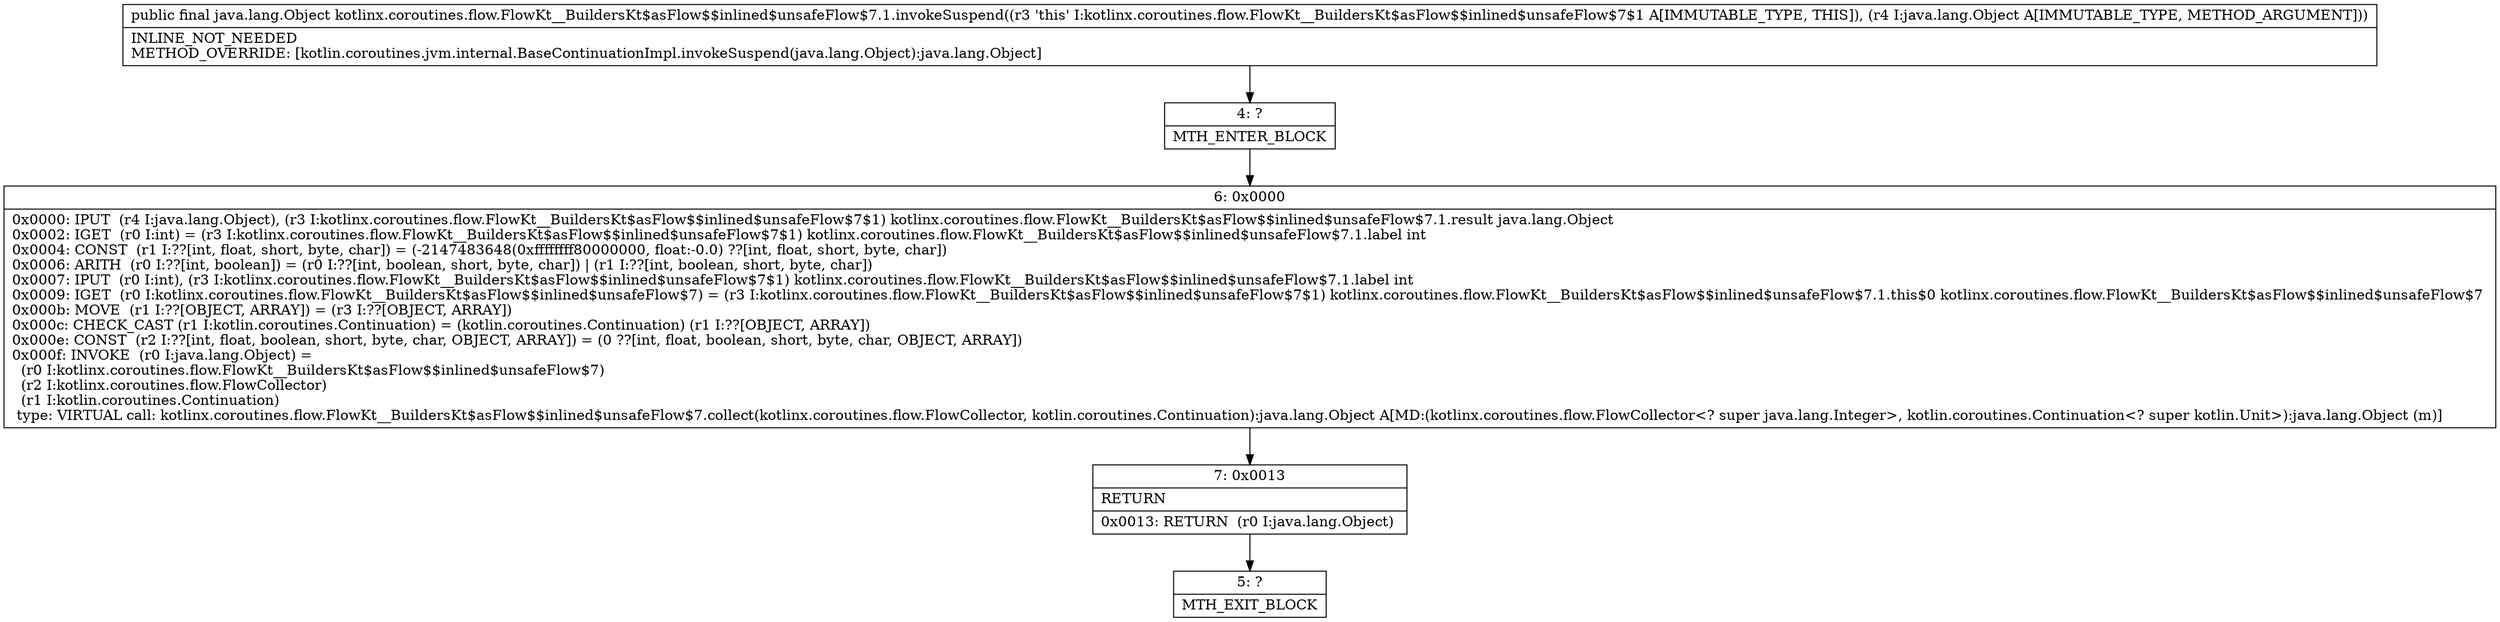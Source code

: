 digraph "CFG forkotlinx.coroutines.flow.FlowKt__BuildersKt$asFlow$$inlined$unsafeFlow$7.1.invokeSuspend(Ljava\/lang\/Object;)Ljava\/lang\/Object;" {
Node_4 [shape=record,label="{4\:\ ?|MTH_ENTER_BLOCK\l}"];
Node_6 [shape=record,label="{6\:\ 0x0000|0x0000: IPUT  (r4 I:java.lang.Object), (r3 I:kotlinx.coroutines.flow.FlowKt__BuildersKt$asFlow$$inlined$unsafeFlow$7$1) kotlinx.coroutines.flow.FlowKt__BuildersKt$asFlow$$inlined$unsafeFlow$7.1.result java.lang.Object \l0x0002: IGET  (r0 I:int) = (r3 I:kotlinx.coroutines.flow.FlowKt__BuildersKt$asFlow$$inlined$unsafeFlow$7$1) kotlinx.coroutines.flow.FlowKt__BuildersKt$asFlow$$inlined$unsafeFlow$7.1.label int \l0x0004: CONST  (r1 I:??[int, float, short, byte, char]) = (\-2147483648(0xffffffff80000000, float:\-0.0) ??[int, float, short, byte, char]) \l0x0006: ARITH  (r0 I:??[int, boolean]) = (r0 I:??[int, boolean, short, byte, char]) \| (r1 I:??[int, boolean, short, byte, char]) \l0x0007: IPUT  (r0 I:int), (r3 I:kotlinx.coroutines.flow.FlowKt__BuildersKt$asFlow$$inlined$unsafeFlow$7$1) kotlinx.coroutines.flow.FlowKt__BuildersKt$asFlow$$inlined$unsafeFlow$7.1.label int \l0x0009: IGET  (r0 I:kotlinx.coroutines.flow.FlowKt__BuildersKt$asFlow$$inlined$unsafeFlow$7) = (r3 I:kotlinx.coroutines.flow.FlowKt__BuildersKt$asFlow$$inlined$unsafeFlow$7$1) kotlinx.coroutines.flow.FlowKt__BuildersKt$asFlow$$inlined$unsafeFlow$7.1.this$0 kotlinx.coroutines.flow.FlowKt__BuildersKt$asFlow$$inlined$unsafeFlow$7 \l0x000b: MOVE  (r1 I:??[OBJECT, ARRAY]) = (r3 I:??[OBJECT, ARRAY]) \l0x000c: CHECK_CAST (r1 I:kotlin.coroutines.Continuation) = (kotlin.coroutines.Continuation) (r1 I:??[OBJECT, ARRAY]) \l0x000e: CONST  (r2 I:??[int, float, boolean, short, byte, char, OBJECT, ARRAY]) = (0 ??[int, float, boolean, short, byte, char, OBJECT, ARRAY]) \l0x000f: INVOKE  (r0 I:java.lang.Object) = \l  (r0 I:kotlinx.coroutines.flow.FlowKt__BuildersKt$asFlow$$inlined$unsafeFlow$7)\l  (r2 I:kotlinx.coroutines.flow.FlowCollector)\l  (r1 I:kotlin.coroutines.Continuation)\l type: VIRTUAL call: kotlinx.coroutines.flow.FlowKt__BuildersKt$asFlow$$inlined$unsafeFlow$7.collect(kotlinx.coroutines.flow.FlowCollector, kotlin.coroutines.Continuation):java.lang.Object A[MD:(kotlinx.coroutines.flow.FlowCollector\<? super java.lang.Integer\>, kotlin.coroutines.Continuation\<? super kotlin.Unit\>):java.lang.Object (m)]\l}"];
Node_7 [shape=record,label="{7\:\ 0x0013|RETURN\l|0x0013: RETURN  (r0 I:java.lang.Object) \l}"];
Node_5 [shape=record,label="{5\:\ ?|MTH_EXIT_BLOCK\l}"];
MethodNode[shape=record,label="{public final java.lang.Object kotlinx.coroutines.flow.FlowKt__BuildersKt$asFlow$$inlined$unsafeFlow$7.1.invokeSuspend((r3 'this' I:kotlinx.coroutines.flow.FlowKt__BuildersKt$asFlow$$inlined$unsafeFlow$7$1 A[IMMUTABLE_TYPE, THIS]), (r4 I:java.lang.Object A[IMMUTABLE_TYPE, METHOD_ARGUMENT]))  | INLINE_NOT_NEEDED\lMETHOD_OVERRIDE: [kotlin.coroutines.jvm.internal.BaseContinuationImpl.invokeSuspend(java.lang.Object):java.lang.Object]\l}"];
MethodNode -> Node_4;Node_4 -> Node_6;
Node_6 -> Node_7;
Node_7 -> Node_5;
}

